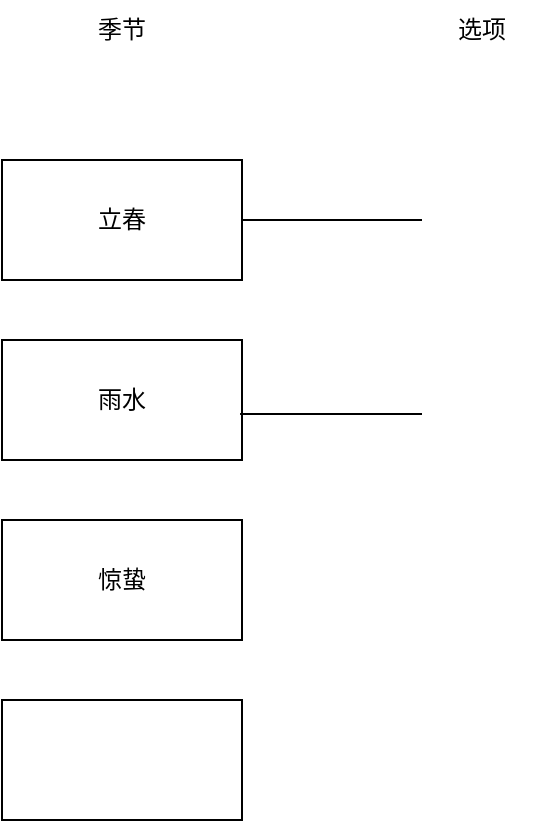 <mxfile version="16.6.1" type="github">
  <diagram id="R2Fs3bJeJrh7fFrcBk27" name="Page-1">
    <mxGraphModel dx="438" dy="604" grid="1" gridSize="10" guides="1" tooltips="1" connect="1" arrows="1" fold="1" page="1" pageScale="1" pageWidth="827" pageHeight="1169" math="0" shadow="0">
      <root>
        <mxCell id="0" />
        <mxCell id="1" parent="0" />
        <mxCell id="n79x1sxixXkn9saHMdTL-2" value="立春" style="rounded=0;whiteSpace=wrap;html=1;" vertex="1" parent="1">
          <mxGeometry x="30" y="350" width="120" height="60" as="geometry" />
        </mxCell>
        <mxCell id="n79x1sxixXkn9saHMdTL-3" value="" style="endArrow=none;html=1;rounded=0;exitX=1;exitY=0.5;exitDx=0;exitDy=0;" edge="1" parent="1" source="n79x1sxixXkn9saHMdTL-2">
          <mxGeometry width="50" height="50" relative="1" as="geometry">
            <mxPoint x="30" y="510" as="sourcePoint" />
            <mxPoint x="240" y="380" as="targetPoint" />
          </mxGeometry>
        </mxCell>
        <mxCell id="n79x1sxixXkn9saHMdTL-5" value="季节" style="text;html=1;strokeColor=none;fillColor=none;align=center;verticalAlign=middle;whiteSpace=wrap;rounded=0;" vertex="1" parent="1">
          <mxGeometry x="30" y="270" width="120" height="30" as="geometry" />
        </mxCell>
        <mxCell id="n79x1sxixXkn9saHMdTL-6" value="雨水" style="rounded=0;whiteSpace=wrap;html=1;" vertex="1" parent="1">
          <mxGeometry x="30" y="440" width="120" height="60" as="geometry" />
        </mxCell>
        <mxCell id="n79x1sxixXkn9saHMdTL-7" value="" style="endArrow=none;html=1;rounded=0;exitX=0.992;exitY=0.617;exitDx=0;exitDy=0;exitPerimeter=0;" edge="1" parent="1" source="n79x1sxixXkn9saHMdTL-6">
          <mxGeometry width="50" height="50" relative="1" as="geometry">
            <mxPoint x="30" y="510" as="sourcePoint" />
            <mxPoint x="240" y="477" as="targetPoint" />
          </mxGeometry>
        </mxCell>
        <mxCell id="n79x1sxixXkn9saHMdTL-8" value="选项" style="text;html=1;strokeColor=none;fillColor=none;align=center;verticalAlign=middle;whiteSpace=wrap;rounded=0;" vertex="1" parent="1">
          <mxGeometry x="240" y="270" width="60" height="30" as="geometry" />
        </mxCell>
        <mxCell id="n79x1sxixXkn9saHMdTL-9" value="惊蛰" style="rounded=0;whiteSpace=wrap;html=1;" vertex="1" parent="1">
          <mxGeometry x="30" y="530" width="120" height="60" as="geometry" />
        </mxCell>
        <mxCell id="n79x1sxixXkn9saHMdTL-10" value="" style="rounded=0;whiteSpace=wrap;html=1;" vertex="1" parent="1">
          <mxGeometry x="30" y="620" width="120" height="60" as="geometry" />
        </mxCell>
      </root>
    </mxGraphModel>
  </diagram>
</mxfile>
